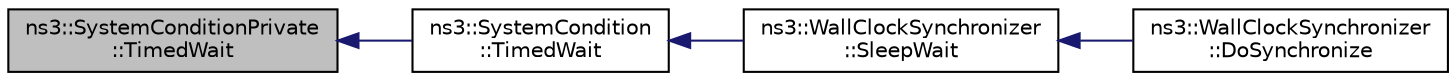 digraph "ns3::SystemConditionPrivate::TimedWait"
{
  edge [fontname="Helvetica",fontsize="10",labelfontname="Helvetica",labelfontsize="10"];
  node [fontname="Helvetica",fontsize="10",shape=record];
  rankdir="LR";
  Node1 [label="ns3::SystemConditionPrivate\l::TimedWait",height=0.2,width=0.4,color="black", fillcolor="grey75", style="filled", fontcolor="black"];
  Node1 -> Node2 [dir="back",color="midnightblue",fontsize="10",style="solid"];
  Node2 [label="ns3::SystemCondition\l::TimedWait",height=0.2,width=0.4,color="black", fillcolor="white", style="filled",URL="$df/d40/classns3_1_1SystemCondition.html#af86d685047fcc5e68d36d6a3b033b626"];
  Node2 -> Node3 [dir="back",color="midnightblue",fontsize="10",style="solid"];
  Node3 [label="ns3::WallClockSynchronizer\l::SleepWait",height=0.2,width=0.4,color="black", fillcolor="white", style="filled",URL="$d4/d79/classns3_1_1WallClockSynchronizer.html#a1adbfec497fb2868e685759e60ca1b4d"];
  Node3 -> Node4 [dir="back",color="midnightblue",fontsize="10",style="solid"];
  Node4 [label="ns3::WallClockSynchronizer\l::DoSynchronize",height=0.2,width=0.4,color="black", fillcolor="white", style="filled",URL="$d4/d79/classns3_1_1WallClockSynchronizer.html#a2239c8d81f229d97bf4a3585031fb5ea",tooltip="Wait until the real time is in sync with the specified simulation time. "];
}
